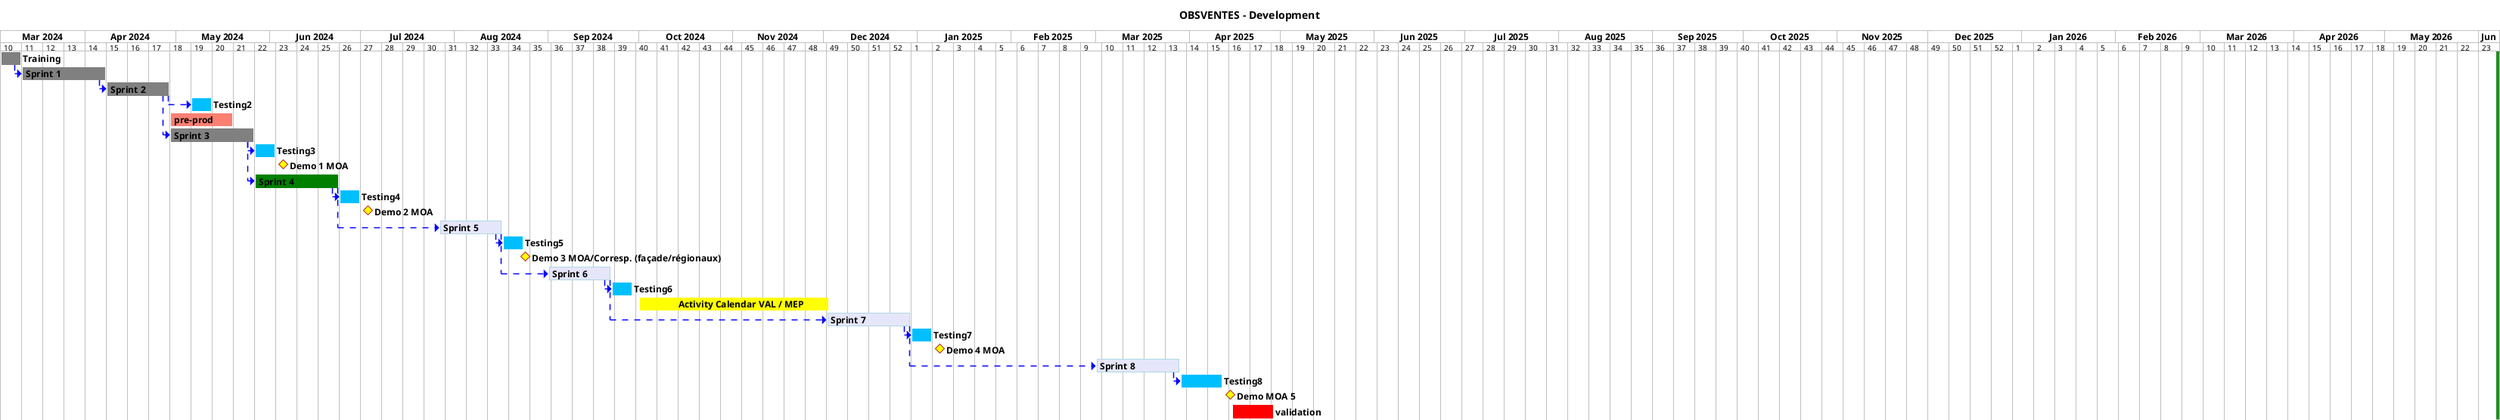 @startgantt
hide footbox

<style>
ganttDiagram {
    unstartedTask {
        FontName Helvetica
        FontColor Green
        FontSize 12
        FontStyle bold
        BackGroundColor DeepSkyBlue
        LineColor DeepSkyBlue
    }
    task {
        FontName Helvetica
        FontColor Black
        FontSize 12
        FontStyle bold
        BackGroundColor DeepSkyBlue
        LineColor DeepSkyBlue
    }
    milestone {
        FontColor black
        FontSize 12
        FontStyle bold
        BackGroundColor yellow
        LineColor FireBrick
    }
    note {
        FontColor DarkGreen
        FontSize 10
        LineColor OrangeRed
    }
    arrow {
        FontName Helvetica
        FontColor red
        FontSize 18
        FontStyle bold
        BackGroundColor GreenYellow
        LineColor blue
        LineStyle 8.0;13.0
        LineThickness 3.0
    }
    closed {
        BackgroundColor pink
        FontColor red
    }
}
</style>

printscale weekly
projectscale weekly

title OBSVENTES - Development

today is colored in forestGreen

Project starts the 2024/03/04
[Training] as [TRAIN1] requires 1 week
[TRAIN1] is colored in Grey

[Sprint 1] as [TASK1] requires 4 weeks
[TASK1] is colored in Grey
[TRAIN1]->[TASK1]


[Sprint 2] as [TASK2] requires 3 weeks
[TASK2] is colored in Grey
[TASK1]->[TASK2]
[Testing2] requires 1 week and starts the 6th of May 2024
[TASK2]->[Testing2]

[pre-prod] as [PREPROD] requires 3 week and starts the 29th of April 2024
[PREPROD] is colored in salmon

[Sprint 3] as [TASK3] requires 4 weeks
[TASK3] is colored in grey
[TASK2]->[TASK3]
[Testing3] requires 1 week
[TASK3]->[Testing3]
[Demo 1 MOA] happens 3 day after [Testing3]'s end

[Sprint 4] as [TASK4] requires 4 weeks and starts the 27th of May 2024
[TASK4] is colored in green
[TASK3]->[TASK4]
[Testing4] requires 1 week
[TASK4]->[Testing4]
[Demo 2 MOA] happens 3 day after [Testing4]'s end

[Sprint 5] as [TASK5] requires 3 weeks and starts the 27th of July 2024
[TASK5] is colored in Lavender/LightBlue
[TASK4]->[TASK5]
[Testing5] requires 1 week
[TASK5]->[Testing5]
[Demo 3 MOA/Corresp. (façade/régionaux)] happens 1 day after [Testing5]'s end
[Sprint 6] as [TASK6] requires 3 weeks and starts the 1th of September 2024

[TASK6] is colored in Lavender/LightBlue
[TASK5]->[TASK6]
[Testing6] requires 1 week
[TASK6]->[Testing6]


[               Activity Calendar VAL / MEP] as [ActivityCalendarMEP] starts 1th October 2024 and requires 9 weeks
[ActivityCalendarMEP] is colored in yellow

[Sprint 7] as [TASK7] requires 4 weeks and starts the 2th of December 2024
[TASK7] is colored in Lavender/LightBlue
[TASK6]->[TASK7]
[Testing7] requires 1 week
[TASK7]->[Testing7]
[Demo 4 MOA] happens 3 day after [Testing7]'s end

[Sprint 8] as [TASK8] requires 4 weeks and starts the 1th of March 2025
[TASK8] is colored in Lavender/LightBlue
[TASK7]->[TASK8]
[Testing8] requires 2 week
[TASK8]->[Testing8]
[Demo MOA 5] happens 3 day after [Testing8]'s end

[validation] as [VAL] requires 2 week and starts the 15th of April 2025
[VAL] is colored in red

@endgantt
